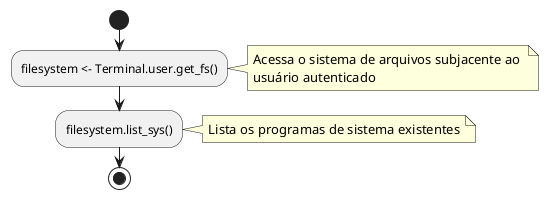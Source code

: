 @startuml terminal_SDR
start
  :filesystem <- Terminal.user.get_fs();
  note right
  Acessa o sistema de arquivos subjacente ao 
  usuário autenticado
  end note
  :filesystem.list_sys();
  note right
    Lista os programas de sistema existentes
  end note
stop
@enduml
